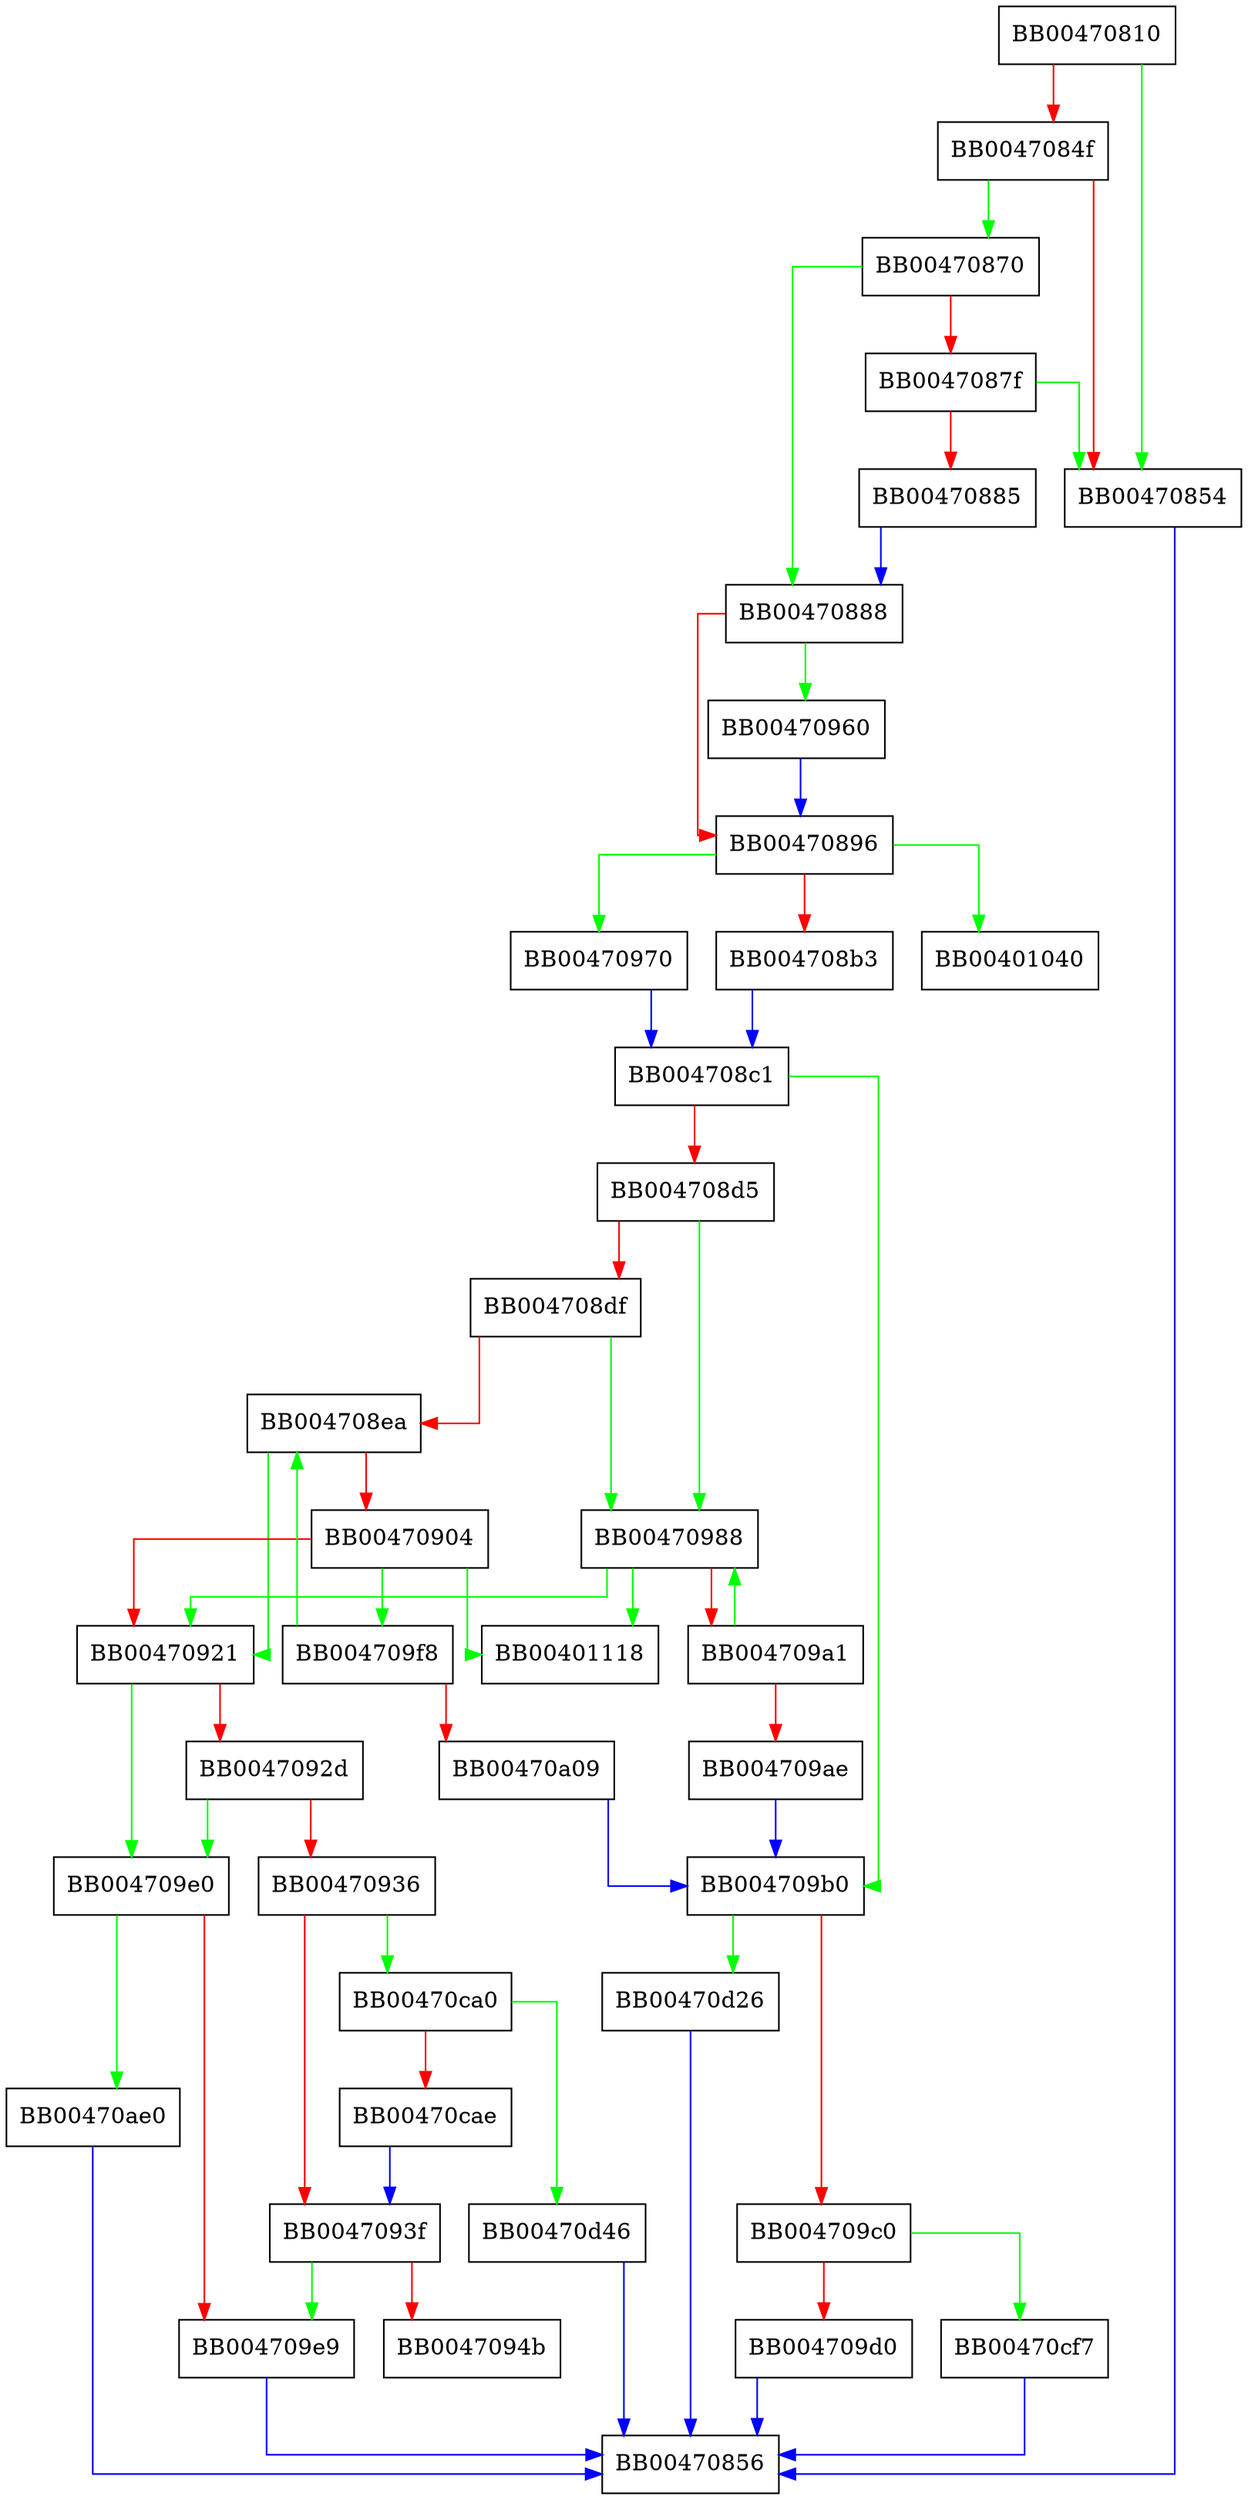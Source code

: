 digraph opt_next {
  node [shape="box"];
  graph [splines=ortho];
  BB00470810 -> BB00470854 [color="green"];
  BB00470810 -> BB0047084f [color="red"];
  BB0047084f -> BB00470870 [color="green"];
  BB0047084f -> BB00470854 [color="red"];
  BB00470854 -> BB00470856 [color="blue"];
  BB00470870 -> BB00470888 [color="green"];
  BB00470870 -> BB0047087f [color="red"];
  BB0047087f -> BB00470854 [color="green"];
  BB0047087f -> BB00470885 [color="red"];
  BB00470885 -> BB00470888 [color="blue"];
  BB00470888 -> BB00470960 [color="green"];
  BB00470888 -> BB00470896 [color="red"];
  BB00470896 -> BB00401040 [color="green"];
  BB00470896 -> BB00470970 [color="green"];
  BB00470896 -> BB004708b3 [color="red"];
  BB004708b3 -> BB004708c1 [color="blue"];
  BB004708c1 -> BB004709b0 [color="green"];
  BB004708c1 -> BB004708d5 [color="red"];
  BB004708d5 -> BB00470988 [color="green"];
  BB004708d5 -> BB004708df [color="red"];
  BB004708df -> BB00470988 [color="green"];
  BB004708df -> BB004708ea [color="red"];
  BB004708ea -> BB00470921 [color="green"];
  BB004708ea -> BB00470904 [color="red"];
  BB00470904 -> BB00401118 [color="green"];
  BB00470904 -> BB004709f8 [color="green"];
  BB00470904 -> BB00470921 [color="red"];
  BB00470921 -> BB004709e0 [color="green"];
  BB00470921 -> BB0047092d [color="red"];
  BB0047092d -> BB004709e0 [color="green"];
  BB0047092d -> BB00470936 [color="red"];
  BB00470936 -> BB00470ca0 [color="green"];
  BB00470936 -> BB0047093f [color="red"];
  BB0047093f -> BB004709e9 [color="green"];
  BB0047093f -> BB0047094b [color="red"];
  BB00470960 -> BB00470896 [color="blue"];
  BB00470970 -> BB004708c1 [color="blue"];
  BB00470988 -> BB00401118 [color="green"];
  BB00470988 -> BB00470921 [color="green"];
  BB00470988 -> BB004709a1 [color="red"];
  BB004709a1 -> BB00470988 [color="green"];
  BB004709a1 -> BB004709ae [color="red"];
  BB004709ae -> BB004709b0 [color="blue"];
  BB004709b0 -> BB00470d26 [color="green"];
  BB004709b0 -> BB004709c0 [color="red"];
  BB004709c0 -> BB00470cf7 [color="green"];
  BB004709c0 -> BB004709d0 [color="red"];
  BB004709d0 -> BB00470856 [color="blue"];
  BB004709e0 -> BB00470ae0 [color="green"];
  BB004709e0 -> BB004709e9 [color="red"];
  BB004709e9 -> BB00470856 [color="blue"];
  BB004709f8 -> BB004708ea [color="green"];
  BB004709f8 -> BB00470a09 [color="red"];
  BB00470a09 -> BB004709b0 [color="blue"];
  BB00470ae0 -> BB00470856 [color="blue"];
  BB00470ca0 -> BB00470d46 [color="green"];
  BB00470ca0 -> BB00470cae [color="red"];
  BB00470cae -> BB0047093f [color="blue"];
  BB00470cf7 -> BB00470856 [color="blue"];
  BB00470d26 -> BB00470856 [color="blue"];
  BB00470d46 -> BB00470856 [color="blue"];
}